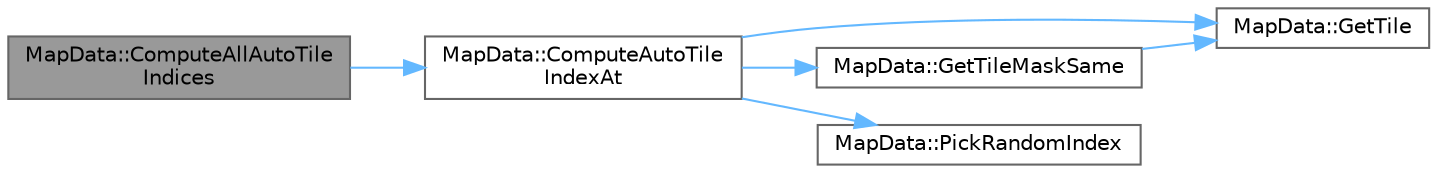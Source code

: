 digraph "MapData::ComputeAllAutoTileIndices"
{
 // LATEX_PDF_SIZE
  bgcolor="transparent";
  edge [fontname=Helvetica,fontsize=10,labelfontname=Helvetica,labelfontsize=10];
  node [fontname=Helvetica,fontsize=10,shape=box,height=0.2,width=0.4];
  rankdir="LR";
  Node1 [id="Node000001",label="MapData::ComputeAllAutoTile\lIndices",height=0.2,width=0.4,color="gray40", fillcolor="grey60", style="filled", fontcolor="black",tooltip=" "];
  Node1 -> Node2 [id="edge1_Node000001_Node000002",color="steelblue1",style="solid",tooltip=" "];
  Node2 [id="Node000002",label="MapData::ComputeAutoTile\lIndexAt",height=0.2,width=0.4,color="grey40", fillcolor="white", style="filled",URL="$class_map_data.html#ae66d849f602e3de1422903440d918e4f",tooltip=" "];
  Node2 -> Node3 [id="edge2_Node000002_Node000003",color="steelblue1",style="solid",tooltip=" "];
  Node3 [id="Node000003",label="MapData::GetTile",height=0.2,width=0.4,color="grey40", fillcolor="white", style="filled",URL="$class_map_data.html#a49e036e8c70be5b1b9c06041762407c5",tooltip=" "];
  Node2 -> Node4 [id="edge3_Node000002_Node000004",color="steelblue1",style="solid",tooltip=" "];
  Node4 [id="Node000004",label="MapData::GetTileMaskSame",height=0.2,width=0.4,color="grey40", fillcolor="white", style="filled",URL="$class_map_data.html#a6542a128579082549b2de4f2acceb8d3",tooltip=" "];
  Node4 -> Node3 [id="edge4_Node000004_Node000003",color="steelblue1",style="solid",tooltip=" "];
  Node2 -> Node5 [id="edge5_Node000002_Node000005",color="steelblue1",style="solid",tooltip=" "];
  Node5 [id="Node000005",label="MapData::PickRandomIndex",height=0.2,width=0.4,color="grey40", fillcolor="white", style="filled",URL="$class_map_data.html#a05a5fbe4287f808c3fff7bbdcd88d3cc",tooltip=" "];
}
